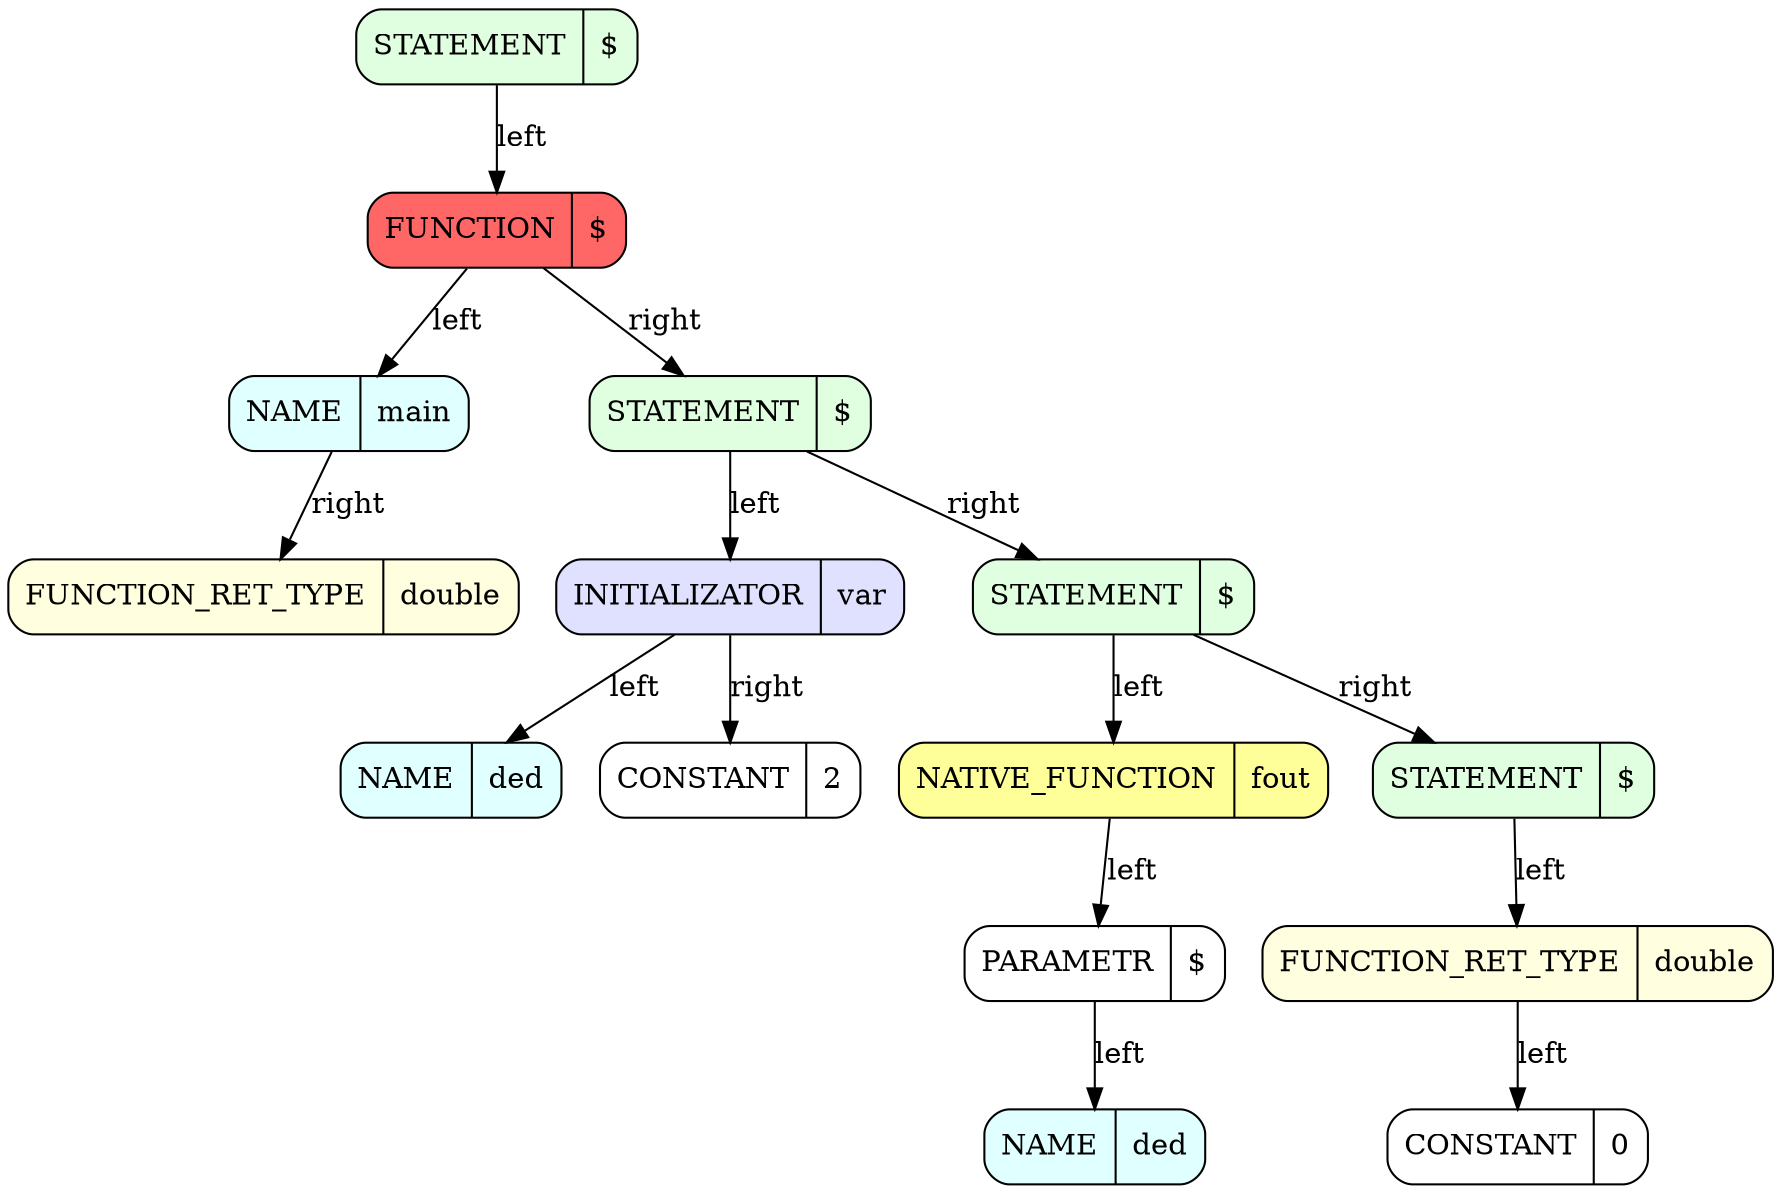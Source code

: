 ########################################################### SetDot
digraph 
{
rankdir = TB # RANKDIR
		node_0x61a000000080 [style = filled, fillcolor = "#E0FFE0", shape = Mrecord label =  "STATEMENT | {$}"]
		node_0x61a0000000b8 [style = filled, fillcolor = "#FF6666", shape = Mrecord label =  "FUNCTION | {$}"]
		node_0x61a0000000f0 [style = filled, fillcolor = "#E0FFFF", shape = Mrecord label =  "NAME | {main}"]
		node_0x61a000000128 [style = filled, fillcolor = "#FFFFE0", shape = Mrecord label =  "FUNCTION_RET_TYPE | {double}"]
		node_0x61a0000000f0 -> node_0x61a000000128 [label = "right"]
		node_0x61a0000000b8 -> node_0x61a0000000f0 [label = "left"]
		node_0x61a000000160 [style = filled, fillcolor = "#E0FFE0", shape = Mrecord label =  "STATEMENT | {$}"]
		node_0x61a000000198 [style = filled, fillcolor = "#E0E0FF", shape = Mrecord label =  "INITIALIZATOR | {var}"]
		node_0x61a0000001d0 [style = filled, fillcolor = "#E0FFFF", shape = Mrecord label =  "NAME | {ded}"]
		node_0x61a000000198 -> node_0x61a0000001d0 [label = "left"]
		node_0x61a000000208 [style = filled, fillcolor = "#FFFFFF", shape = Mrecord label =  "CONSTANT | {2}"]
		node_0x61a000000198 -> node_0x61a000000208 [label = "right"]
		node_0x61a000000160 -> node_0x61a000000198 [label = "left"]
		node_0x61a000000240 [style = filled, fillcolor = "#E0FFE0", shape = Mrecord label =  "STATEMENT | {$}"]
		node_0x61a000000278 [style = filled, fillcolor = "#FFFF99", shape = Mrecord label =  "NATIVE_FUNCTION | {fout}"]
		node_0x61a0000002b0 [style = filled, fillcolor = "#FFFFFF", shape = Mrecord label =  "PARAMETR | {$}"]
		node_0x61a0000002e8 [style = filled, fillcolor = "#E0FFFF", shape = Mrecord label =  "NAME | {ded}"]
		node_0x61a0000002b0 -> node_0x61a0000002e8 [label = "left"]
		node_0x61a000000278 -> node_0x61a0000002b0 [label = "left"]
		node_0x61a000000240 -> node_0x61a000000278 [label = "left"]
		node_0x61a000000320 [style = filled, fillcolor = "#E0FFE0", shape = Mrecord label =  "STATEMENT | {$}"]
		node_0x61a000000358 [style = filled, fillcolor = "#FFFFE0", shape = Mrecord label =  "FUNCTION_RET_TYPE | {double}"]
		node_0x61a000000390 [style = filled, fillcolor = "#FFFFFF", shape = Mrecord label =  "CONSTANT | {0}"]
		node_0x61a000000358 -> node_0x61a000000390 [label = "left"]
		node_0x61a000000320 -> node_0x61a000000358 [label = "left"]
		node_0x61a000000240 -> node_0x61a000000320 [label = "right"]
		node_0x61a000000160 -> node_0x61a000000240 [label = "right"]
		node_0x61a0000000b8 -> node_0x61a000000160 [label = "right"]
		node_0x61a000000080 -> node_0x61a0000000b8 [label = "left"]
########################################################### SetEndDot

}